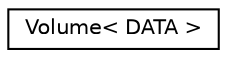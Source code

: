 digraph "Graphical Class Hierarchy"
{
 // LATEX_PDF_SIZE
  edge [fontname="Helvetica",fontsize="10",labelfontname="Helvetica",labelfontsize="10"];
  node [fontname="Helvetica",fontsize="10",shape=record];
  rankdir="LR";
  Node0 [label="Volume\< DATA \>",height=0.2,width=0.4,color="black", fillcolor="white", style="filled",URL="$classVolume.html",tooltip="Class for representing volumetric data as a collection of 2D image slices."];
}
